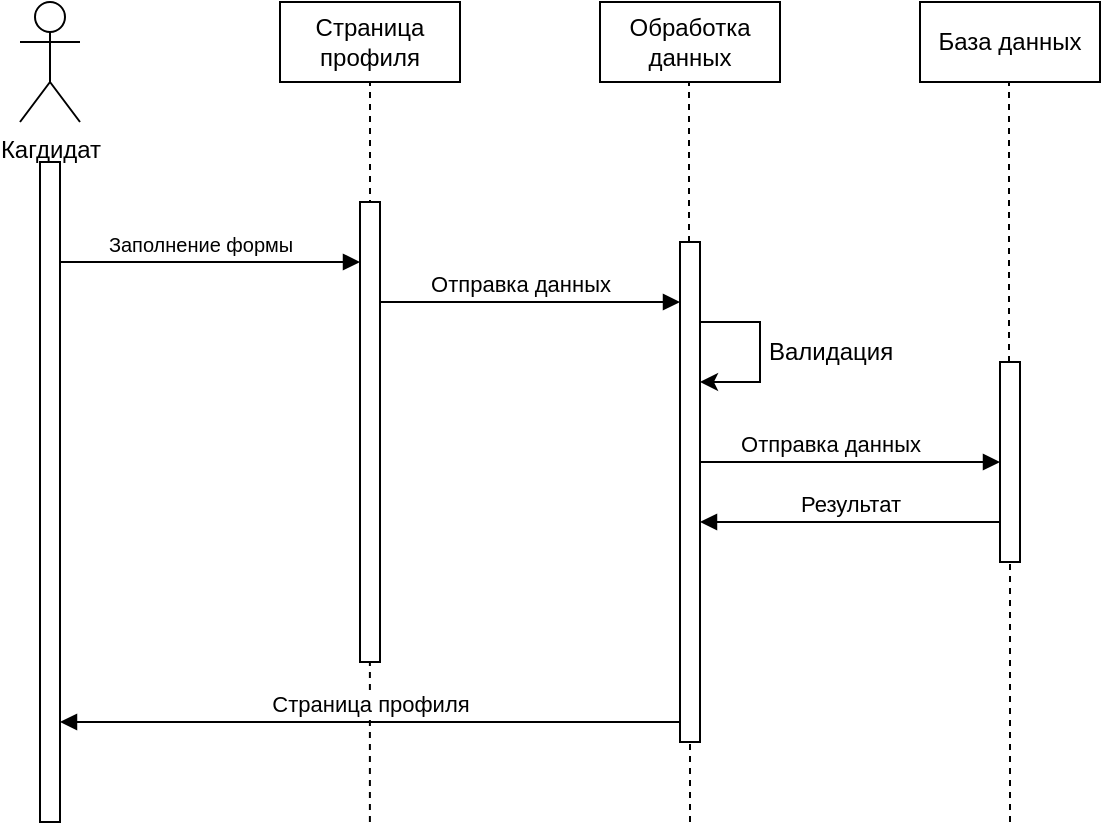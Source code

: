 <mxfile version="27.1.3">
  <diagram name="Page-1" id="2YBvvXClWsGukQMizWep">
    <mxGraphModel dx="1713" dy="530" grid="1" gridSize="10" guides="1" tooltips="1" connect="1" arrows="1" fold="1" page="1" pageScale="1" pageWidth="850" pageHeight="1100" math="0" shadow="0">
      <root>
        <mxCell id="0" />
        <mxCell id="1" parent="0" />
        <mxCell id="Bv2biJ2jUaCYx7ponWwM-21" value="Кагдидат" style="shape=umlActor;verticalLabelPosition=bottom;verticalAlign=top;html=1;outlineConnect=0;" vertex="1" parent="1">
          <mxGeometry x="-110" y="30" width="30" height="60" as="geometry" />
        </mxCell>
        <mxCell id="Bv2biJ2jUaCYx7ponWwM-22" value="" style="html=1;points=[];perimeter=orthogonalPerimeter;outlineConnect=0;targetShapes=umlLifeline;portConstraint=eastwest;newEdgeStyle={&quot;edgeStyle&quot;:&quot;elbowEdgeStyle&quot;,&quot;elbow&quot;:&quot;vertical&quot;,&quot;curved&quot;:0,&quot;rounded&quot;:0};" vertex="1" parent="1">
          <mxGeometry x="-100" y="110" width="10" height="330" as="geometry" />
        </mxCell>
        <mxCell id="Bv2biJ2jUaCYx7ponWwM-24" value="Страница профиля" style="rounded=0;whiteSpace=wrap;html=1;" vertex="1" parent="1">
          <mxGeometry x="20" y="30" width="90" height="40" as="geometry" />
        </mxCell>
        <mxCell id="Bv2biJ2jUaCYx7ponWwM-25" value="&lt;font style=&quot;font-size: 10px;&quot;&gt;Заполнение формы&lt;/font&gt;" style="html=1;verticalAlign=bottom;endArrow=block;edgeStyle=elbowEdgeStyle;elbow=vertical;curved=0;rounded=0;" edge="1" parent="1" target="Bv2biJ2jUaCYx7ponWwM-28">
          <mxGeometry x="-0.067" relative="1" as="geometry">
            <mxPoint x="-90" y="160" as="sourcePoint" />
            <Array as="points">
              <mxPoint x="-25" y="160" />
            </Array>
            <mxPoint x="-10" y="160" as="targetPoint" />
            <mxPoint as="offset" />
          </mxGeometry>
        </mxCell>
        <mxCell id="Bv2biJ2jUaCYx7ponWwM-27" value="" style="endArrow=none;dashed=1;html=1;rounded=0;entryX=0.5;entryY=1;entryDx=0;entryDy=0;" edge="1" parent="1" target="Bv2biJ2jUaCYx7ponWwM-24">
          <mxGeometry width="50" height="50" relative="1" as="geometry">
            <mxPoint x="65" y="150" as="sourcePoint" />
            <mxPoint x="100" y="90" as="targetPoint" />
          </mxGeometry>
        </mxCell>
        <mxCell id="Bv2biJ2jUaCYx7ponWwM-28" value="" style="html=1;points=[];perimeter=orthogonalPerimeter;outlineConnect=0;targetShapes=umlLifeline;portConstraint=eastwest;newEdgeStyle={&quot;edgeStyle&quot;:&quot;elbowEdgeStyle&quot;,&quot;elbow&quot;:&quot;vertical&quot;,&quot;curved&quot;:0,&quot;rounded&quot;:0};" vertex="1" parent="1">
          <mxGeometry x="60" y="130" width="10" height="230" as="geometry" />
        </mxCell>
        <mxCell id="Bv2biJ2jUaCYx7ponWwM-29" value="Обработка данных" style="rounded=0;whiteSpace=wrap;html=1;" vertex="1" parent="1">
          <mxGeometry x="180" y="30" width="90" height="40" as="geometry" />
        </mxCell>
        <mxCell id="Bv2biJ2jUaCYx7ponWwM-30" value="" style="endArrow=none;dashed=1;html=1;rounded=0;" edge="1" parent="1" target="Bv2biJ2jUaCYx7ponWwM-28">
          <mxGeometry width="50" height="50" relative="1" as="geometry">
            <mxPoint x="64.95" y="440" as="sourcePoint" />
            <mxPoint x="65" y="430" as="targetPoint" />
          </mxGeometry>
        </mxCell>
        <mxCell id="Bv2biJ2jUaCYx7ponWwM-31" value="" style="endArrow=none;dashed=1;html=1;rounded=0;entryX=0.5;entryY=1;entryDx=0;entryDy=0;" edge="1" parent="1">
          <mxGeometry width="50" height="50" relative="1" as="geometry">
            <mxPoint x="224.5" y="150" as="sourcePoint" />
            <mxPoint x="224.5" y="70" as="targetPoint" />
          </mxGeometry>
        </mxCell>
        <mxCell id="Bv2biJ2jUaCYx7ponWwM-32" value="" style="html=1;points=[];perimeter=orthogonalPerimeter;outlineConnect=0;targetShapes=umlLifeline;portConstraint=eastwest;newEdgeStyle={&quot;edgeStyle&quot;:&quot;elbowEdgeStyle&quot;,&quot;elbow&quot;:&quot;vertical&quot;,&quot;curved&quot;:0,&quot;rounded&quot;:0};" vertex="1" parent="1">
          <mxGeometry x="220" y="150" width="10" height="250" as="geometry" />
        </mxCell>
        <mxCell id="Bv2biJ2jUaCYx7ponWwM-33" value="" style="endArrow=none;dashed=1;html=1;rounded=0;" edge="1" parent="1" target="Bv2biJ2jUaCYx7ponWwM-32">
          <mxGeometry width="50" height="50" relative="1" as="geometry">
            <mxPoint x="225" y="440" as="sourcePoint" />
            <mxPoint x="214.98" y="430" as="targetPoint" />
          </mxGeometry>
        </mxCell>
        <mxCell id="Bv2biJ2jUaCYx7ponWwM-34" value="Отправка данных" style="html=1;verticalAlign=bottom;endArrow=block;edgeStyle=elbowEdgeStyle;elbow=vertical;curved=0;rounded=0;" edge="1" parent="1">
          <mxGeometry x="-0.067" relative="1" as="geometry">
            <mxPoint x="70" y="180" as="sourcePoint" />
            <Array as="points">
              <mxPoint x="135" y="180" />
            </Array>
            <mxPoint x="220" y="180" as="targetPoint" />
            <mxPoint as="offset" />
          </mxGeometry>
        </mxCell>
        <mxCell id="Bv2biJ2jUaCYx7ponWwM-56" value="База данных" style="rounded=0;whiteSpace=wrap;html=1;" vertex="1" parent="1">
          <mxGeometry x="340" y="30" width="90" height="40" as="geometry" />
        </mxCell>
        <mxCell id="Bv2biJ2jUaCYx7ponWwM-57" value="" style="endArrow=none;dashed=1;html=1;rounded=0;entryX=0.5;entryY=1;entryDx=0;entryDy=0;" edge="1" parent="1" source="Bv2biJ2jUaCYx7ponWwM-58">
          <mxGeometry width="50" height="50" relative="1" as="geometry">
            <mxPoint x="384.5" y="150" as="sourcePoint" />
            <mxPoint x="384.5" y="70" as="targetPoint" />
          </mxGeometry>
        </mxCell>
        <mxCell id="Bv2biJ2jUaCYx7ponWwM-58" value="" style="html=1;points=[];perimeter=orthogonalPerimeter;outlineConnect=0;targetShapes=umlLifeline;portConstraint=eastwest;newEdgeStyle={&quot;edgeStyle&quot;:&quot;elbowEdgeStyle&quot;,&quot;elbow&quot;:&quot;vertical&quot;,&quot;curved&quot;:0,&quot;rounded&quot;:0};" vertex="1" parent="1">
          <mxGeometry x="380" y="210" width="10" height="100" as="geometry" />
        </mxCell>
        <mxCell id="Bv2biJ2jUaCYx7ponWwM-59" value="" style="endArrow=none;dashed=1;html=1;rounded=0;" edge="1" parent="1" target="Bv2biJ2jUaCYx7ponWwM-58">
          <mxGeometry width="50" height="50" relative="1" as="geometry">
            <mxPoint x="385" y="440" as="sourcePoint" />
            <mxPoint x="374.98" y="430" as="targetPoint" />
          </mxGeometry>
        </mxCell>
        <mxCell id="Bv2biJ2jUaCYx7ponWwM-64" value="Отправка данных" style="html=1;verticalAlign=bottom;endArrow=block;edgeStyle=elbowEdgeStyle;elbow=vertical;curved=0;rounded=0;" edge="1" parent="1">
          <mxGeometry x="-0.133" relative="1" as="geometry">
            <mxPoint x="230" y="260" as="sourcePoint" />
            <Array as="points">
              <mxPoint x="295" y="260" />
            </Array>
            <mxPoint x="380" y="260" as="targetPoint" />
            <mxPoint as="offset" />
          </mxGeometry>
        </mxCell>
        <mxCell id="Bv2biJ2jUaCYx7ponWwM-69" value="Результат" style="html=1;verticalAlign=bottom;endArrow=block;edgeStyle=elbowEdgeStyle;elbow=vertical;curved=0;rounded=0;" edge="1" parent="1">
          <mxGeometry relative="1" as="geometry">
            <mxPoint x="380" y="290" as="sourcePoint" />
            <Array as="points" />
            <mxPoint x="230" y="290" as="targetPoint" />
            <mxPoint as="offset" />
          </mxGeometry>
        </mxCell>
        <mxCell id="Bv2biJ2jUaCYx7ponWwM-70" value="Страница профиля" style="html=1;verticalAlign=bottom;endArrow=block;edgeStyle=elbowEdgeStyle;elbow=vertical;curved=0;rounded=0;" edge="1" parent="1" target="Bv2biJ2jUaCYx7ponWwM-22">
          <mxGeometry relative="1" as="geometry">
            <mxPoint x="220" y="390" as="sourcePoint" />
            <Array as="points" />
            <mxPoint x="70" y="390" as="targetPoint" />
            <mxPoint as="offset" />
          </mxGeometry>
        </mxCell>
        <mxCell id="Bv2biJ2jUaCYx7ponWwM-73" value="" style="endArrow=classic;html=1;rounded=0;" edge="1" parent="1">
          <mxGeometry width="50" height="50" relative="1" as="geometry">
            <mxPoint x="230" y="190" as="sourcePoint" />
            <mxPoint x="230" y="220" as="targetPoint" />
            <Array as="points">
              <mxPoint x="260" y="190" />
              <mxPoint x="260" y="220" />
            </Array>
          </mxGeometry>
        </mxCell>
        <mxCell id="Bv2biJ2jUaCYx7ponWwM-74" value="Валидация" style="text;html=1;align=center;verticalAlign=middle;resizable=0;points=[];autosize=1;strokeColor=none;fillColor=none;" vertex="1" parent="1">
          <mxGeometry x="250" y="190" width="90" height="30" as="geometry" />
        </mxCell>
      </root>
    </mxGraphModel>
  </diagram>
</mxfile>
